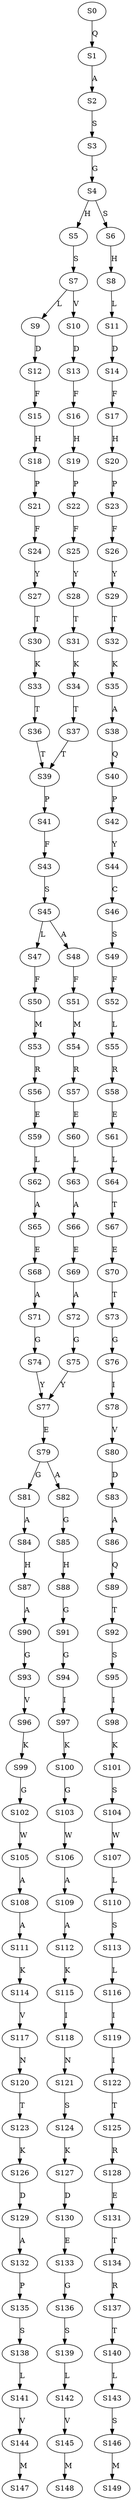 strict digraph  {
	S0 -> S1 [ label = Q ];
	S1 -> S2 [ label = A ];
	S2 -> S3 [ label = S ];
	S3 -> S4 [ label = G ];
	S4 -> S5 [ label = H ];
	S4 -> S6 [ label = S ];
	S5 -> S7 [ label = S ];
	S6 -> S8 [ label = H ];
	S7 -> S9 [ label = L ];
	S7 -> S10 [ label = V ];
	S8 -> S11 [ label = L ];
	S9 -> S12 [ label = D ];
	S10 -> S13 [ label = D ];
	S11 -> S14 [ label = D ];
	S12 -> S15 [ label = F ];
	S13 -> S16 [ label = F ];
	S14 -> S17 [ label = F ];
	S15 -> S18 [ label = H ];
	S16 -> S19 [ label = H ];
	S17 -> S20 [ label = H ];
	S18 -> S21 [ label = P ];
	S19 -> S22 [ label = P ];
	S20 -> S23 [ label = P ];
	S21 -> S24 [ label = F ];
	S22 -> S25 [ label = F ];
	S23 -> S26 [ label = F ];
	S24 -> S27 [ label = Y ];
	S25 -> S28 [ label = Y ];
	S26 -> S29 [ label = Y ];
	S27 -> S30 [ label = T ];
	S28 -> S31 [ label = T ];
	S29 -> S32 [ label = T ];
	S30 -> S33 [ label = K ];
	S31 -> S34 [ label = K ];
	S32 -> S35 [ label = K ];
	S33 -> S36 [ label = T ];
	S34 -> S37 [ label = T ];
	S35 -> S38 [ label = A ];
	S36 -> S39 [ label = T ];
	S37 -> S39 [ label = T ];
	S38 -> S40 [ label = Q ];
	S39 -> S41 [ label = P ];
	S40 -> S42 [ label = P ];
	S41 -> S43 [ label = F ];
	S42 -> S44 [ label = Y ];
	S43 -> S45 [ label = S ];
	S44 -> S46 [ label = C ];
	S45 -> S47 [ label = L ];
	S45 -> S48 [ label = A ];
	S46 -> S49 [ label = S ];
	S47 -> S50 [ label = F ];
	S48 -> S51 [ label = F ];
	S49 -> S52 [ label = F ];
	S50 -> S53 [ label = M ];
	S51 -> S54 [ label = M ];
	S52 -> S55 [ label = L ];
	S53 -> S56 [ label = R ];
	S54 -> S57 [ label = R ];
	S55 -> S58 [ label = R ];
	S56 -> S59 [ label = E ];
	S57 -> S60 [ label = E ];
	S58 -> S61 [ label = E ];
	S59 -> S62 [ label = L ];
	S60 -> S63 [ label = L ];
	S61 -> S64 [ label = L ];
	S62 -> S65 [ label = A ];
	S63 -> S66 [ label = A ];
	S64 -> S67 [ label = T ];
	S65 -> S68 [ label = E ];
	S66 -> S69 [ label = E ];
	S67 -> S70 [ label = E ];
	S68 -> S71 [ label = A ];
	S69 -> S72 [ label = A ];
	S70 -> S73 [ label = T ];
	S71 -> S74 [ label = G ];
	S72 -> S75 [ label = G ];
	S73 -> S76 [ label = G ];
	S74 -> S77 [ label = Y ];
	S75 -> S77 [ label = Y ];
	S76 -> S78 [ label = I ];
	S77 -> S79 [ label = E ];
	S78 -> S80 [ label = V ];
	S79 -> S81 [ label = G ];
	S79 -> S82 [ label = A ];
	S80 -> S83 [ label = D ];
	S81 -> S84 [ label = A ];
	S82 -> S85 [ label = G ];
	S83 -> S86 [ label = A ];
	S84 -> S87 [ label = H ];
	S85 -> S88 [ label = H ];
	S86 -> S89 [ label = Q ];
	S87 -> S90 [ label = A ];
	S88 -> S91 [ label = G ];
	S89 -> S92 [ label = T ];
	S90 -> S93 [ label = G ];
	S91 -> S94 [ label = G ];
	S92 -> S95 [ label = S ];
	S93 -> S96 [ label = V ];
	S94 -> S97 [ label = I ];
	S95 -> S98 [ label = I ];
	S96 -> S99 [ label = K ];
	S97 -> S100 [ label = K ];
	S98 -> S101 [ label = K ];
	S99 -> S102 [ label = G ];
	S100 -> S103 [ label = G ];
	S101 -> S104 [ label = S ];
	S102 -> S105 [ label = W ];
	S103 -> S106 [ label = W ];
	S104 -> S107 [ label = W ];
	S105 -> S108 [ label = A ];
	S106 -> S109 [ label = A ];
	S107 -> S110 [ label = L ];
	S108 -> S111 [ label = A ];
	S109 -> S112 [ label = A ];
	S110 -> S113 [ label = S ];
	S111 -> S114 [ label = K ];
	S112 -> S115 [ label = K ];
	S113 -> S116 [ label = L ];
	S114 -> S117 [ label = V ];
	S115 -> S118 [ label = I ];
	S116 -> S119 [ label = I ];
	S117 -> S120 [ label = N ];
	S118 -> S121 [ label = N ];
	S119 -> S122 [ label = I ];
	S120 -> S123 [ label = T ];
	S121 -> S124 [ label = S ];
	S122 -> S125 [ label = T ];
	S123 -> S126 [ label = K ];
	S124 -> S127 [ label = K ];
	S125 -> S128 [ label = R ];
	S126 -> S129 [ label = D ];
	S127 -> S130 [ label = D ];
	S128 -> S131 [ label = E ];
	S129 -> S132 [ label = A ];
	S130 -> S133 [ label = E ];
	S131 -> S134 [ label = T ];
	S132 -> S135 [ label = P ];
	S133 -> S136 [ label = G ];
	S134 -> S137 [ label = R ];
	S135 -> S138 [ label = S ];
	S136 -> S139 [ label = S ];
	S137 -> S140 [ label = T ];
	S138 -> S141 [ label = L ];
	S139 -> S142 [ label = L ];
	S140 -> S143 [ label = L ];
	S141 -> S144 [ label = V ];
	S142 -> S145 [ label = V ];
	S143 -> S146 [ label = S ];
	S144 -> S147 [ label = M ];
	S145 -> S148 [ label = M ];
	S146 -> S149 [ label = M ];
}
